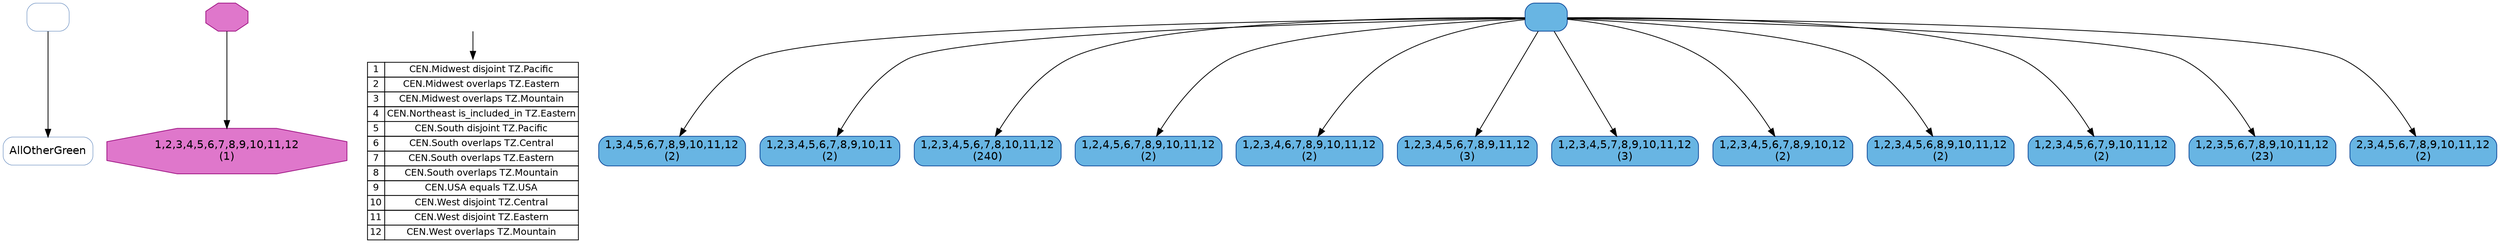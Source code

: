
digraph{
rankdir=TB
n0 [fontname="Helvetica", color="#134d9c", shape=box, style=rounded, penwidth=0.4, label=""];
n1 [fontname="Helvetica", color="#134d9c", shape=box, style=rounded, penwidth=0.4, label="AllOtherGreen"];
n0 -> n1;
n2 [fontname="Helvetica", style=filled, shape=octagon, fillcolor="#df77cb", color="#9f1684", label=""];
n3 [fontname="Helvetica", style=filled, shape=octagon, fillcolor="#df77cb", color="#9f1684", label="1,2,3,4,5,6,7,8,9,10,11,12\n(1)"];
n2 -> n3;
n4 [fontname="Helvetica", fillcolor=white, fontsize=12, style="rounded,filled", color=black, shape=plaintext, label=""];
n5 [fontname="Helvetica", fillcolor=white, fontsize=12, style="rounded,filled", color=black, shape=plaintext, label=< 
 <TABLE BORDER="0" CELLBORDER="1" CELLSPACING="0" CELLPADDING="2"> 
<TR> 
 <TD>1</TD> 
 <TD>CEN.Midwest disjoint TZ.Pacific</TD> 
 </TR> 
<TR> 
 <TD>2</TD> 
 <TD>CEN.Midwest overlaps TZ.Eastern</TD> 
 </TR> 
<TR> 
 <TD>3</TD> 
 <TD>CEN.Midwest overlaps TZ.Mountain</TD> 
 </TR> 
<TR> 
 <TD>4</TD> 
 <TD>CEN.Northeast is_included_in TZ.Eastern</TD> 
 </TR> 
<TR> 
 <TD>5</TD> 
 <TD>CEN.South disjoint TZ.Pacific</TD> 
 </TR> 
<TR> 
 <TD>6</TD> 
 <TD>CEN.South overlaps TZ.Central</TD> 
 </TR> 
<TR> 
 <TD>7</TD> 
 <TD>CEN.South overlaps TZ.Eastern</TD> 
 </TR> 
<TR> 
 <TD>8</TD> 
 <TD>CEN.South overlaps TZ.Mountain</TD> 
 </TR> 
<TR> 
 <TD>9</TD> 
 <TD>CEN.USA equals TZ.USA</TD> 
 </TR> 
<TR> 
 <TD>10</TD> 
 <TD>CEN.West disjoint TZ.Central</TD> 
 </TR> 
<TR> 
 <TD>11</TD> 
 <TD>CEN.West disjoint TZ.Eastern</TD> 
 </TR> 
<TR> 
 <TD>12</TD> 
 <TD>CEN.West overlaps TZ.Mountain</TD> 
 </TR> 
</TABLE> 
 >];
n4 -> n5;
n6 [fontname="Helvetica", fillcolor="#68b5e3", style="rounded,filled", color="#134d9c", shape=box, label=""];
n7 [fontname="Helvetica", fillcolor="#68b5e3", style="rounded,filled", color="#134d9c", shape=box, label="1,3,4,5,6,7,8,9,10,11,12\n(2)"];
n6 -> n7;
n8 [fontname="Helvetica", fillcolor="#68b5e3", style="rounded,filled", color="#134d9c", shape=box, label="1,2,3,4,5,6,7,8,9,10,11\n(2)"];
n6 -> n8;
n9 [fontname="Helvetica", fillcolor="#68b5e3", style="rounded,filled", color="#134d9c", shape=box, label="1,2,3,4,5,6,7,8,10,11,12\n(240)"];
n6 -> n9;
n10 [fontname="Helvetica", fillcolor="#68b5e3", style="rounded,filled", color="#134d9c", shape=box, label="1,2,4,5,6,7,8,9,10,11,12\n(2)"];
n6 -> n10;
n11 [fontname="Helvetica", fillcolor="#68b5e3", style="rounded,filled", color="#134d9c", shape=box, label="1,2,3,4,6,7,8,9,10,11,12\n(2)"];
n6 -> n11;
n12 [fontname="Helvetica", fillcolor="#68b5e3", style="rounded,filled", color="#134d9c", shape=box, label="1,2,3,4,5,6,7,8,9,11,12\n(3)"];
n6 -> n12;
n13 [fontname="Helvetica", fillcolor="#68b5e3", style="rounded,filled", color="#134d9c", shape=box, label="1,2,3,4,5,7,8,9,10,11,12\n(3)"];
n6 -> n13;
n14 [fontname="Helvetica", fillcolor="#68b5e3", style="rounded,filled", color="#134d9c", shape=box, label="1,2,3,4,5,6,7,8,9,10,12\n(2)"];
n6 -> n14;
n15 [fontname="Helvetica", fillcolor="#68b5e3", style="rounded,filled", color="#134d9c", shape=box, label="1,2,3,4,5,6,8,9,10,11,12\n(2)"];
n6 -> n15;
n16 [fontname="Helvetica", fillcolor="#68b5e3", style="rounded,filled", color="#134d9c", shape=box, label="1,2,3,4,5,6,7,9,10,11,12\n(2)"];
n6 -> n16;
n17 [fontname="Helvetica", fillcolor="#68b5e3", style="rounded,filled", color="#134d9c", shape=box, label="1,2,3,5,6,7,8,9,10,11,12\n(23)"];
n6 -> n17;
n18 [fontname="Helvetica", fillcolor="#68b5e3", style="rounded,filled", color="#134d9c", shape=box, label="2,3,4,5,6,7,8,9,10,11,12\n(2)"];
n6 -> n18;

}
        